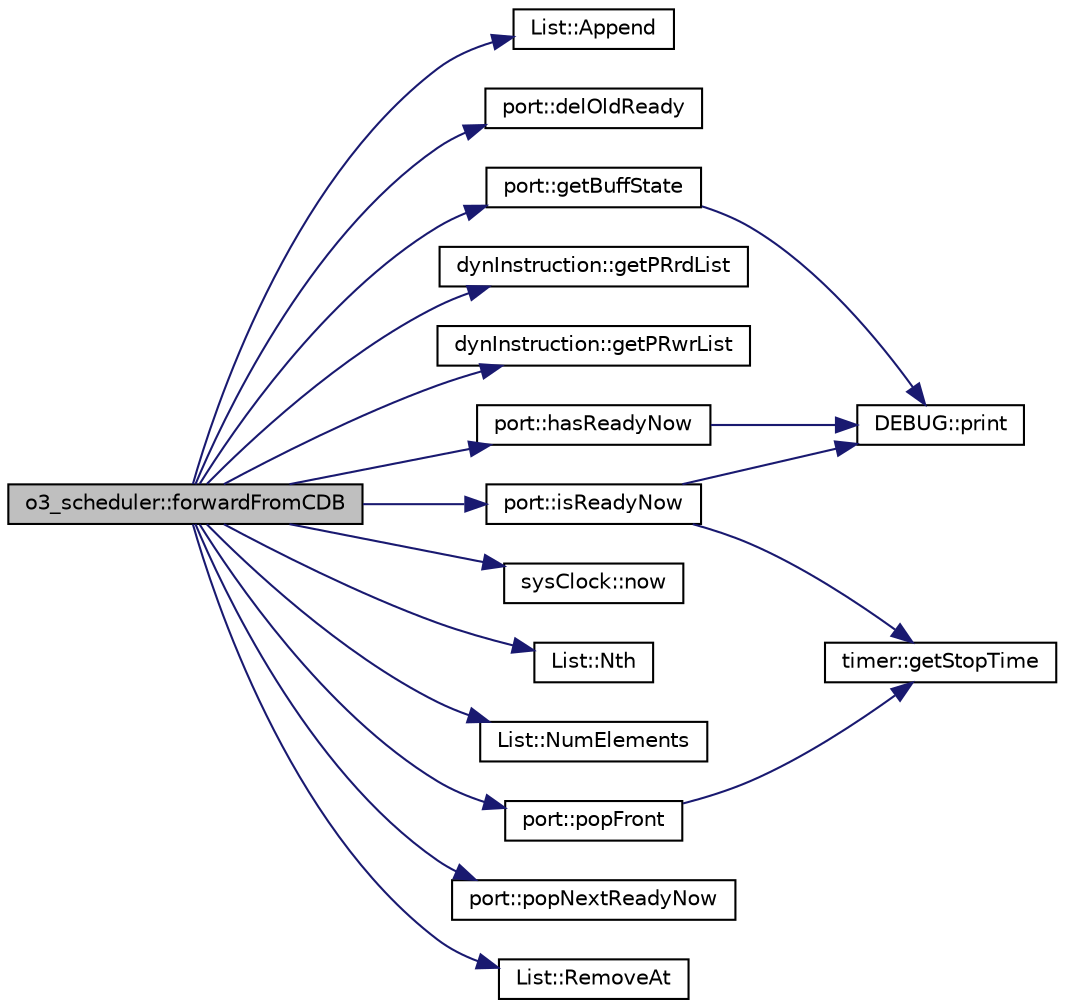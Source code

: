 digraph G
{
  edge [fontname="Helvetica",fontsize="10",labelfontname="Helvetica",labelfontsize="10"];
  node [fontname="Helvetica",fontsize="10",shape=record];
  rankdir=LR;
  Node1 [label="o3_scheduler::forwardFromCDB",height=0.2,width=0.4,color="black", fillcolor="grey75", style="filled" fontcolor="black"];
  Node1 -> Node2 [color="midnightblue",fontsize="10",style="solid",fontname="Helvetica"];
  Node2 [label="List::Append",height=0.2,width=0.4,color="black", fillcolor="white", style="filled",URL="$classList.html#a473190098e38206d0125b0737245e613"];
  Node1 -> Node3 [color="midnightblue",fontsize="10",style="solid",fontname="Helvetica"];
  Node3 [label="port::delOldReady",height=0.2,width=0.4,color="black", fillcolor="white", style="filled",URL="$classport.html#aec1749eb1d434806670ba00b669bad78"];
  Node1 -> Node4 [color="midnightblue",fontsize="10",style="solid",fontname="Helvetica"];
  Node4 [label="port::getBuffState",height=0.2,width=0.4,color="black", fillcolor="white", style="filled",URL="$classport.html#abf9be02812c2503eee69704a01b14145"];
  Node4 -> Node5 [color="midnightblue",fontsize="10",style="solid",fontname="Helvetica"];
  Node5 [label="DEBUG::print",height=0.2,width=0.4,color="black", fillcolor="white", style="filled",URL="$classDEBUG.html#ab38f086785f7239084b735007297078a"];
  Node1 -> Node6 [color="midnightblue",fontsize="10",style="solid",fontname="Helvetica"];
  Node6 [label="dynInstruction::getPRrdList",height=0.2,width=0.4,color="black", fillcolor="white", style="filled",URL="$classdynInstruction.html#a82afd5173ddfd7a7654f28565263f1a2"];
  Node1 -> Node7 [color="midnightblue",fontsize="10",style="solid",fontname="Helvetica"];
  Node7 [label="dynInstruction::getPRwrList",height=0.2,width=0.4,color="black", fillcolor="white", style="filled",URL="$classdynInstruction.html#a40d9f8a39500558a4dea5d41ce5d6442"];
  Node1 -> Node8 [color="midnightblue",fontsize="10",style="solid",fontname="Helvetica"];
  Node8 [label="port::hasReadyNow",height=0.2,width=0.4,color="black", fillcolor="white", style="filled",URL="$classport.html#af03e53249eff9bb17c76531d3a72880f"];
  Node8 -> Node5 [color="midnightblue",fontsize="10",style="solid",fontname="Helvetica"];
  Node1 -> Node9 [color="midnightblue",fontsize="10",style="solid",fontname="Helvetica"];
  Node9 [label="port::isReadyNow",height=0.2,width=0.4,color="black", fillcolor="white", style="filled",URL="$classport.html#ae59766c24fe4a05ba31cc6d2dc2eff42"];
  Node9 -> Node10 [color="midnightblue",fontsize="10",style="solid",fontname="Helvetica"];
  Node10 [label="timer::getStopTime",height=0.2,width=0.4,color="black", fillcolor="white", style="filled",URL="$structtimer.html#a5a974df09de3c943843cccb24bfdc2b3"];
  Node9 -> Node5 [color="midnightblue",fontsize="10",style="solid",fontname="Helvetica"];
  Node1 -> Node11 [color="midnightblue",fontsize="10",style="solid",fontname="Helvetica"];
  Node11 [label="sysClock::now",height=0.2,width=0.4,color="black", fillcolor="white", style="filled",URL="$classsysClock.html#af027a57c8bc3d0dab4fe5a0f870b7d20"];
  Node1 -> Node12 [color="midnightblue",fontsize="10",style="solid",fontname="Helvetica"];
  Node12 [label="List::Nth",height=0.2,width=0.4,color="black", fillcolor="white", style="filled",URL="$classList.html#a5eb964816de33c85e1d46658ddf8c6c4"];
  Node1 -> Node13 [color="midnightblue",fontsize="10",style="solid",fontname="Helvetica"];
  Node13 [label="List::NumElements",height=0.2,width=0.4,color="black", fillcolor="white", style="filled",URL="$classList.html#ac2e9d50f703b01bf643fa6ce50837c26"];
  Node1 -> Node14 [color="midnightblue",fontsize="10",style="solid",fontname="Helvetica"];
  Node14 [label="port::popFront",height=0.2,width=0.4,color="black", fillcolor="white", style="filled",URL="$classport.html#a95bf81afb2a6c03ac2272b3708322b74"];
  Node14 -> Node10 [color="midnightblue",fontsize="10",style="solid",fontname="Helvetica"];
  Node1 -> Node15 [color="midnightblue",fontsize="10",style="solid",fontname="Helvetica"];
  Node15 [label="port::popNextReadyNow",height=0.2,width=0.4,color="black", fillcolor="white", style="filled",URL="$classport.html#ac1c1b53525c4c69eba7c28e59275e45f"];
  Node1 -> Node16 [color="midnightblue",fontsize="10",style="solid",fontname="Helvetica"];
  Node16 [label="List::RemoveAt",height=0.2,width=0.4,color="black", fillcolor="white", style="filled",URL="$classList.html#af17f72d263f90d53ea8501b5b1853470"];
}
